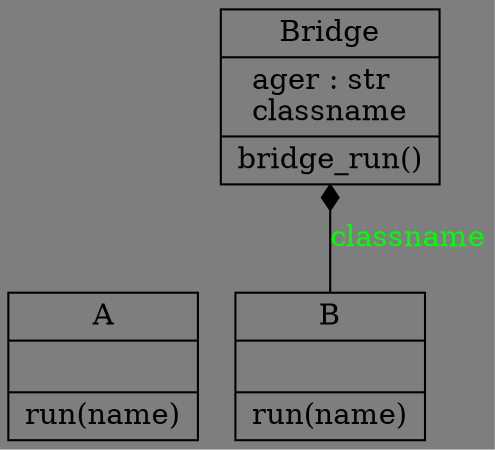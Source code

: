 digraph "classes_结构型模式-桥接模式.py" {
rankdir=BT
bgcolor="#7e7e7e"
charset="utf-8"
"结构型模式-桥接模式.A" [color="black", fontcolor="black", label=<{A|<br ALIGN="LEFT"/>|run(name)<br ALIGN="LEFT"/>}>, shape="record", style="solid"];
"结构型模式-桥接模式.B" [color="black", fontcolor="black", label=<{B|<br ALIGN="LEFT"/>|run(name)<br ALIGN="LEFT"/>}>, shape="record", style="solid"];
"结构型模式-桥接模式.Bridge" [color="black", fontcolor="black", label=<{Bridge|ager : str<br ALIGN="LEFT"/>classname<br ALIGN="LEFT"/>|bridge_run()<br ALIGN="LEFT"/>}>, shape="record", style="solid"];
"结构型模式-桥接模式.B" -> "结构型模式-桥接模式.Bridge" [arrowhead="diamond", arrowtail="none", fontcolor="green", label="classname", style="solid"];
}
